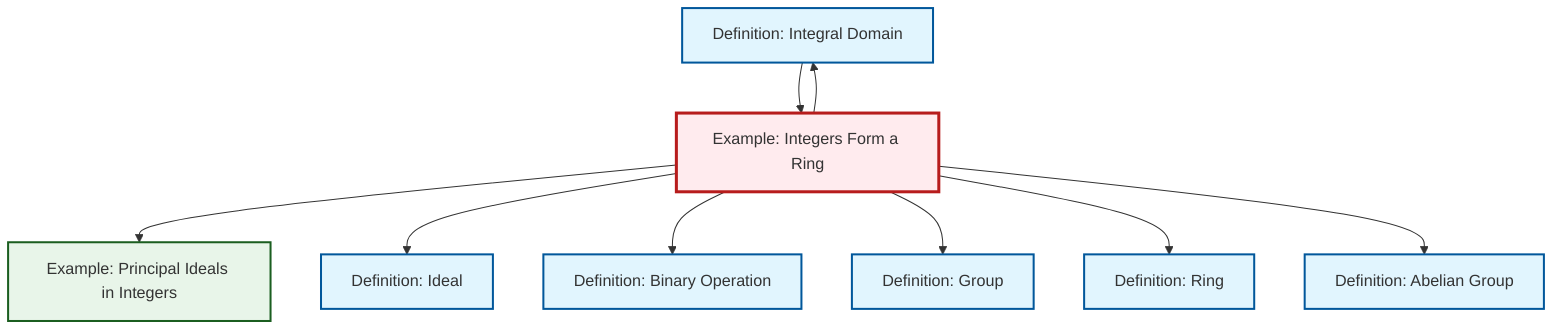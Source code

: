 graph TD
    classDef definition fill:#e1f5fe,stroke:#01579b,stroke-width:2px
    classDef theorem fill:#f3e5f5,stroke:#4a148c,stroke-width:2px
    classDef axiom fill:#fff3e0,stroke:#e65100,stroke-width:2px
    classDef example fill:#e8f5e9,stroke:#1b5e20,stroke-width:2px
    classDef current fill:#ffebee,stroke:#b71c1c,stroke-width:3px
    def-group["Definition: Group"]:::definition
    def-abelian-group["Definition: Abelian Group"]:::definition
    def-binary-operation["Definition: Binary Operation"]:::definition
    def-ring["Definition: Ring"]:::definition
    ex-principal-ideal["Example: Principal Ideals in Integers"]:::example
    def-integral-domain["Definition: Integral Domain"]:::definition
    ex-integers-ring["Example: Integers Form a Ring"]:::example
    def-ideal["Definition: Ideal"]:::definition
    ex-integers-ring --> def-integral-domain
    ex-integers-ring --> ex-principal-ideal
    ex-integers-ring --> def-ideal
    ex-integers-ring --> def-binary-operation
    def-integral-domain --> ex-integers-ring
    ex-integers-ring --> def-group
    ex-integers-ring --> def-ring
    ex-integers-ring --> def-abelian-group
    class ex-integers-ring current